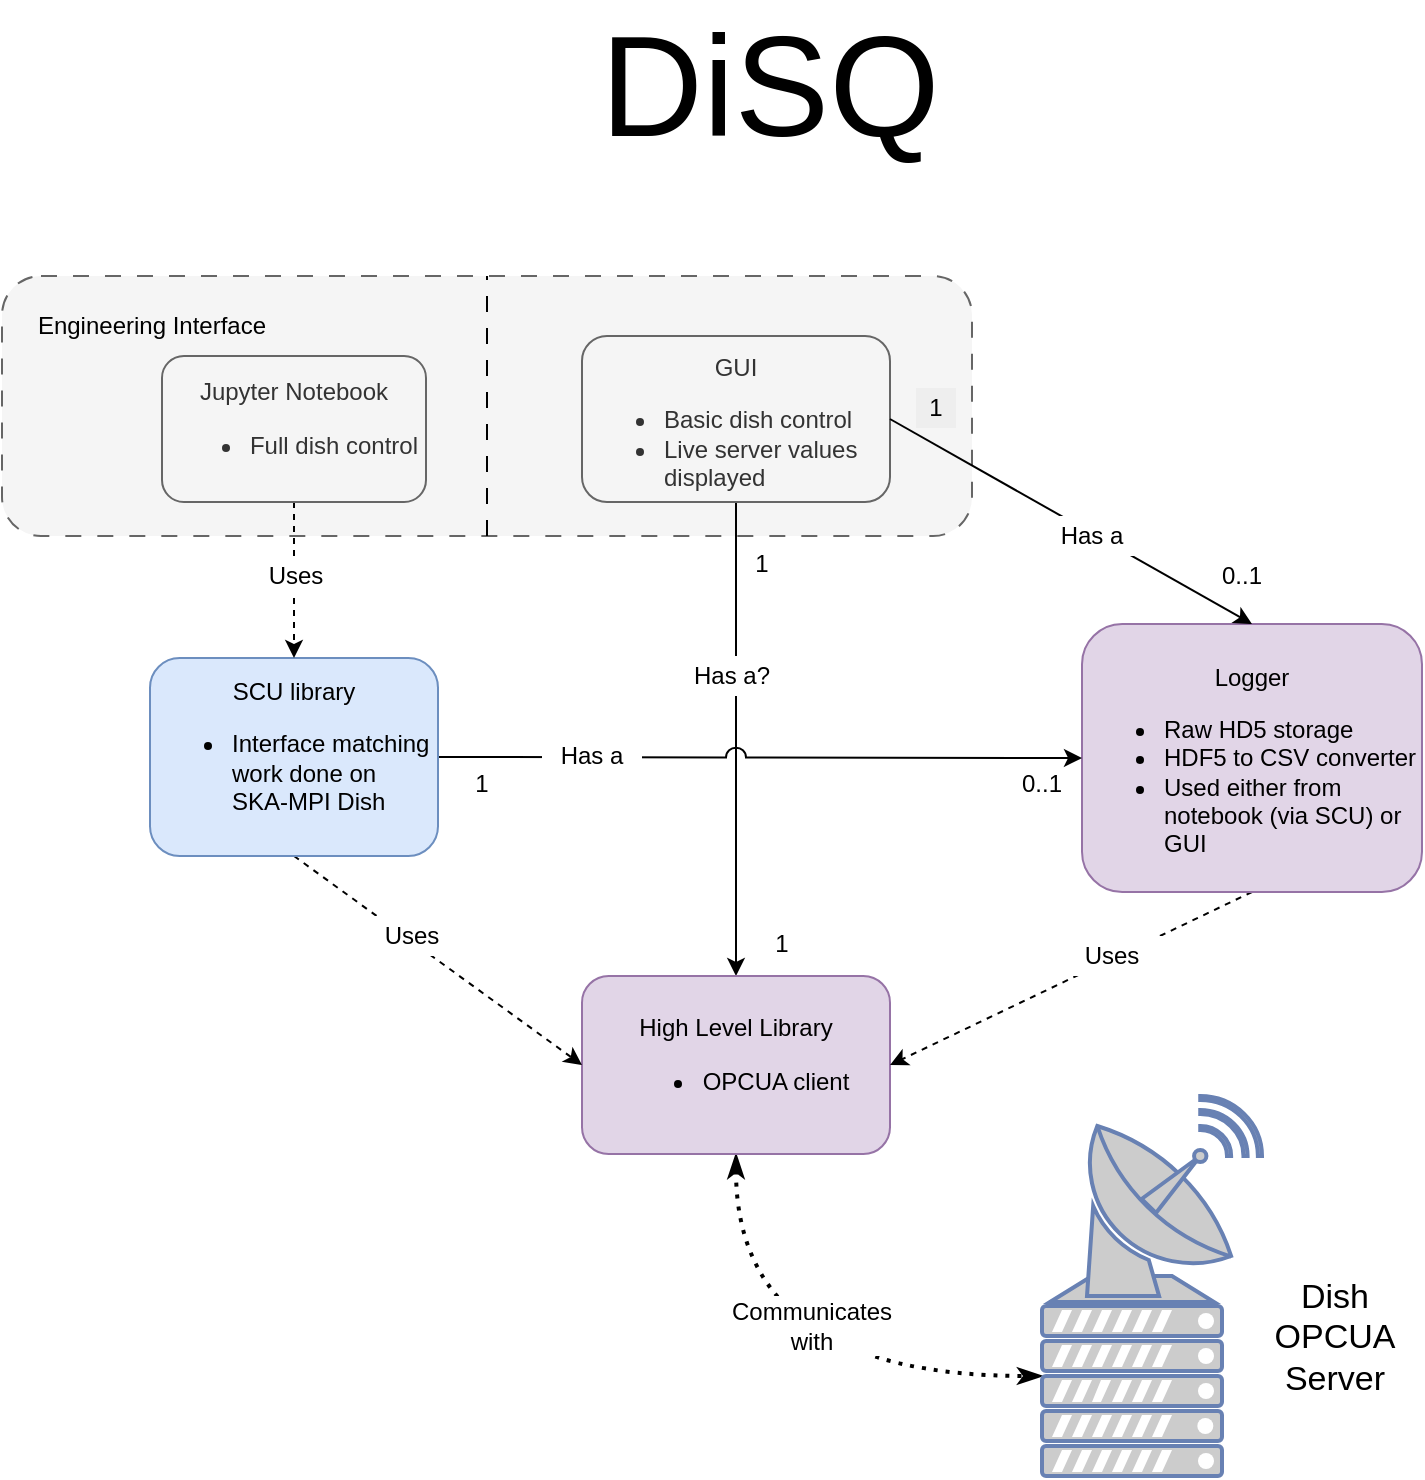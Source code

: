<mxfile>
    <diagram name="Page-1" id="Z8_rVarf6uZXu_Iodj0e">
        <mxGraphModel dx="814" dy="831" grid="1" gridSize="10" guides="1" tooltips="1" connect="1" arrows="1" fold="1" page="1" pageScale="1" pageWidth="827" pageHeight="1169" math="0" shadow="0">
            <root>
                <mxCell id="0"/>
                <mxCell id="1" parent="0"/>
                <mxCell id="rh6AaQn6CwKPCrESgCGR-1" value="" style="rounded=1;whiteSpace=wrap;html=1;fillColor=#f5f5f5;dashed=1;dashPattern=8 8;strokeColor=#666666;fontColor=#333333;" parent="1" vertex="1">
                    <mxGeometry x="30" y="150" width="485" height="130" as="geometry"/>
                </mxCell>
                <mxCell id="rh6AaQn6CwKPCrESgCGR-27" style="edgeStyle=orthogonalEdgeStyle;rounded=0;orthogonalLoop=1;jettySize=auto;html=1;exitX=0.5;exitY=1;exitDx=0;exitDy=0;entryX=0.5;entryY=0;entryDx=0;entryDy=0;endArrow=classic;endFill=1;" parent="1" source="rh6AaQn6CwKPCrESgCGR-2" target="rh6AaQn6CwKPCrESgCGR-4" edge="1">
                    <mxGeometry relative="1" as="geometry"/>
                </mxCell>
                <mxCell id="rh6AaQn6CwKPCrESgCGR-2" value="&lt;br&gt;GUI&lt;br&gt;&lt;ul&gt;&lt;li style=&quot;text-align: left;&quot;&gt;Basic dish control&lt;/li&gt;&lt;li style=&quot;text-align: left;&quot;&gt;Live server values displayed&lt;/li&gt;&lt;/ul&gt;" style="rounded=1;whiteSpace=wrap;html=1;fillColor=#f5f5f5;fontColor=#333333;strokeColor=#666666;" parent="1" vertex="1">
                    <mxGeometry x="320" y="180" width="154" height="83" as="geometry"/>
                </mxCell>
                <mxCell id="rh6AaQn6CwKPCrESgCGR-3" value="DiSQ" style="text;html=1;strokeColor=none;fillColor=none;align=center;verticalAlign=middle;whiteSpace=wrap;rounded=0;fontSize=71;" parent="1" vertex="1">
                    <mxGeometry x="329" y="20" width="170" height="70" as="geometry"/>
                </mxCell>
                <mxCell id="rh6AaQn6CwKPCrESgCGR-23" style="edgeStyle=orthogonalEdgeStyle;rounded=0;orthogonalLoop=1;jettySize=auto;html=1;exitX=0.5;exitY=1;exitDx=0;exitDy=0;entryX=0;entryY=0.5;entryDx=0;entryDy=0;entryPerimeter=0;curved=1;dashed=1;dashPattern=1 2;strokeWidth=2;startArrow=classicThin;startFill=1;endArrow=classicThin;endFill=1;" parent="1" source="rh6AaQn6CwKPCrESgCGR-4" target="rh6AaQn6CwKPCrESgCGR-20" edge="1">
                    <mxGeometry relative="1" as="geometry"/>
                </mxCell>
                <mxCell id="rh6AaQn6CwKPCrESgCGR-4" value="High Level Library&lt;br&gt;&lt;ul&gt;&lt;li style=&quot;text-align: left;&quot;&gt;OPCUA client&lt;/li&gt;&lt;/ul&gt;" style="rounded=1;whiteSpace=wrap;html=1;fillColor=#e1d5e7;strokeColor=#9673a6;align=center;" parent="1" vertex="1">
                    <mxGeometry x="320" y="500" width="154" height="89" as="geometry"/>
                </mxCell>
                <mxCell id="rh6AaQn6CwKPCrESgCGR-32" style="rounded=0;orthogonalLoop=1;jettySize=auto;html=1;exitX=0.5;exitY=1;exitDx=0;exitDy=0;entryX=1;entryY=0.5;entryDx=0;entryDy=0;dashed=1;" parent="1" source="rh6AaQn6CwKPCrESgCGR-5" target="rh6AaQn6CwKPCrESgCGR-4" edge="1">
                    <mxGeometry relative="1" as="geometry"/>
                </mxCell>
                <mxCell id="rh6AaQn6CwKPCrESgCGR-5" value="&lt;br&gt;Logger&lt;br&gt;&lt;ul&gt;&lt;li style=&quot;text-align: left;&quot;&gt;Raw HD5 storage&lt;/li&gt;&lt;li style=&quot;text-align: left;&quot;&gt;HDF5 to CSV converter&lt;/li&gt;&lt;li style=&quot;text-align: left;&quot;&gt;Used either from notebook (via SCU) or GUI&lt;/li&gt;&lt;/ul&gt;&lt;div style=&quot;text-align: left;&quot;&gt;&lt;/div&gt;" style="rounded=1;whiteSpace=wrap;html=1;fillColor=#e1d5e7;strokeColor=#9673a6;" parent="1" vertex="1">
                    <mxGeometry x="570" y="324" width="170" height="134" as="geometry"/>
                </mxCell>
                <mxCell id="rh6AaQn6CwKPCrESgCGR-26" style="edgeStyle=orthogonalEdgeStyle;rounded=0;orthogonalLoop=1;jettySize=auto;html=1;exitX=1;exitY=0.5;exitDx=0;exitDy=0;entryX=0;entryY=0.5;entryDx=0;entryDy=0;jumpStyle=arc;endArrow=classic;endFill=1;jumpSize=10;" parent="1" source="rh6AaQn6CwKPCrESgCGR-6" target="rh6AaQn6CwKPCrESgCGR-5" edge="1">
                    <mxGeometry relative="1" as="geometry"/>
                </mxCell>
                <mxCell id="rh6AaQn6CwKPCrESgCGR-31" style="rounded=0;orthogonalLoop=1;jettySize=auto;html=1;exitX=0.5;exitY=1;exitDx=0;exitDy=0;entryX=0;entryY=0.5;entryDx=0;entryDy=0;dashed=1;" parent="1" source="rh6AaQn6CwKPCrESgCGR-6" target="rh6AaQn6CwKPCrESgCGR-4" edge="1">
                    <mxGeometry relative="1" as="geometry"/>
                </mxCell>
                <mxCell id="rh6AaQn6CwKPCrESgCGR-6" value="SCU library&lt;br&gt;&lt;ul&gt;&lt;li style=&quot;text-align: left;&quot;&gt;Interface matching work done on SKA-MPI Dish&lt;/li&gt;&lt;/ul&gt;" style="rounded=1;whiteSpace=wrap;html=1;fillColor=#dae8fc;strokeColor=#6c8ebf;" parent="1" vertex="1">
                    <mxGeometry x="104" y="341" width="144" height="99" as="geometry"/>
                </mxCell>
                <mxCell id="rh6AaQn6CwKPCrESgCGR-29" style="edgeStyle=orthogonalEdgeStyle;rounded=0;orthogonalLoop=1;jettySize=auto;html=1;exitX=0.5;exitY=1;exitDx=0;exitDy=0;entryX=0.5;entryY=0;entryDx=0;entryDy=0;dashed=1;" parent="1" source="rh6AaQn6CwKPCrESgCGR-7" target="rh6AaQn6CwKPCrESgCGR-6" edge="1">
                    <mxGeometry relative="1" as="geometry"/>
                </mxCell>
                <mxCell id="rh6AaQn6CwKPCrESgCGR-7" value="Jupyter Notebook&lt;br&gt;&lt;ul&gt;&lt;li style=&quot;text-align: left;&quot;&gt;Full dish control&lt;/li&gt;&lt;/ul&gt;" style="rounded=1;whiteSpace=wrap;html=1;fillColor=#f5f5f5;fontColor=#333333;strokeColor=#666666;" parent="1" vertex="1">
                    <mxGeometry x="110" y="190" width="132" height="73" as="geometry"/>
                </mxCell>
                <mxCell id="rh6AaQn6CwKPCrESgCGR-10" value="" style="endArrow=none;html=1;rounded=0;entryX=1;entryY=0.5;entryDx=0;entryDy=0;exitX=0.5;exitY=0;exitDx=0;exitDy=0;endFill=0;startArrow=classic;startFill=1;" parent="1" source="rh6AaQn6CwKPCrESgCGR-5" target="rh6AaQn6CwKPCrESgCGR-2" edge="1">
                    <mxGeometry width="50" height="50" relative="1" as="geometry">
                        <mxPoint x="490" y="410" as="sourcePoint"/>
                        <mxPoint x="540" y="360" as="targetPoint"/>
                    </mxGeometry>
                </mxCell>
                <mxCell id="rh6AaQn6CwKPCrESgCGR-13" value="Engineering Interface" style="text;html=1;strokeColor=none;fillColor=none;align=center;verticalAlign=middle;whiteSpace=wrap;rounded=0;" parent="1" vertex="1">
                    <mxGeometry x="40" y="160" width="130" height="30" as="geometry"/>
                </mxCell>
                <mxCell id="rh6AaQn6CwKPCrESgCGR-14" value="Has a" style="text;html=1;strokeColor=none;fillColor=default;align=center;verticalAlign=middle;whiteSpace=wrap;rounded=0;" parent="1" vertex="1">
                    <mxGeometry x="550" y="270" width="50" height="20" as="geometry"/>
                </mxCell>
                <mxCell id="rh6AaQn6CwKPCrESgCGR-15" value="Has a?" style="text;html=1;strokeColor=none;fillColor=default;align=center;verticalAlign=middle;whiteSpace=wrap;rounded=0;" parent="1" vertex="1">
                    <mxGeometry x="370" y="340" width="50" height="20" as="geometry"/>
                </mxCell>
                <mxCell id="rh6AaQn6CwKPCrESgCGR-16" value="Uses" style="text;html=1;strokeColor=none;fillColor=default;align=center;verticalAlign=middle;whiteSpace=wrap;rounded=0;" parent="1" vertex="1">
                    <mxGeometry x="560" y="480" width="50" height="20" as="geometry"/>
                </mxCell>
                <mxCell id="rh6AaQn6CwKPCrESgCGR-17" value="Uses" style="text;html=1;strokeColor=none;fillColor=default;align=center;verticalAlign=middle;whiteSpace=wrap;rounded=0;" parent="1" vertex="1">
                    <mxGeometry x="210" y="470" width="50" height="20" as="geometry"/>
                </mxCell>
                <mxCell id="rh6AaQn6CwKPCrESgCGR-19" value="Uses" style="text;html=1;strokeColor=none;fillColor=default;align=center;verticalAlign=middle;whiteSpace=wrap;rounded=0;" parent="1" vertex="1">
                    <mxGeometry x="152" y="290" width="50" height="20" as="geometry"/>
                </mxCell>
                <mxCell id="rh6AaQn6CwKPCrESgCGR-20" value="" style="fontColor=#0066CC;verticalAlign=top;verticalLabelPosition=bottom;labelPosition=center;align=center;html=1;outlineConnect=0;fillColor=#CCCCCC;strokeColor=#6881B3;gradientColor=none;gradientDirection=north;strokeWidth=2;shape=mxgraph.networks.server;" parent="1" vertex="1">
                    <mxGeometry x="550" y="650" width="90" height="100" as="geometry"/>
                </mxCell>
                <mxCell id="rh6AaQn6CwKPCrESgCGR-21" value="" style="endArrow=none;dashed=1;html=1;rounded=0;dashPattern=8 8;entryX=0.5;entryY=0;entryDx=0;entryDy=0;exitX=0.5;exitY=1;exitDx=0;exitDy=0;" parent="1" source="rh6AaQn6CwKPCrESgCGR-1" target="rh6AaQn6CwKPCrESgCGR-1" edge="1">
                    <mxGeometry width="50" height="50" relative="1" as="geometry">
                        <mxPoint x="470" y="270" as="sourcePoint"/>
                        <mxPoint x="520" y="220" as="targetPoint"/>
                    </mxGeometry>
                </mxCell>
                <mxCell id="rh6AaQn6CwKPCrESgCGR-22" value="Dish OPCUA Server" style="text;html=1;strokeColor=none;fillColor=none;align=center;verticalAlign=middle;whiteSpace=wrap;rounded=0;fontSize=17;" parent="1" vertex="1">
                    <mxGeometry x="660" y="640" width="72.5" height="81" as="geometry"/>
                </mxCell>
                <mxCell id="rh6AaQn6CwKPCrESgCGR-24" value="" style="fontColor=#0066CC;verticalAlign=top;verticalLabelPosition=bottom;labelPosition=center;align=center;html=1;outlineConnect=0;fillColor=#CCCCCC;strokeColor=#6881B3;gradientColor=none;gradientDirection=north;strokeWidth=2;shape=mxgraph.networks.satellite_dish;" parent="1" vertex="1">
                    <mxGeometry x="570" y="560" width="90" height="100" as="geometry"/>
                </mxCell>
                <mxCell id="rh6AaQn6CwKPCrESgCGR-28" value="Has a" style="text;html=1;strokeColor=none;fillColor=default;align=center;verticalAlign=middle;whiteSpace=wrap;rounded=0;" parent="1" vertex="1">
                    <mxGeometry x="300" y="380" width="50" height="20" as="geometry"/>
                </mxCell>
                <mxCell id="rh6AaQn6CwKPCrESgCGR-33" value="Communicates with" style="text;html=1;strokeColor=none;fillColor=default;align=center;verticalAlign=middle;whiteSpace=wrap;rounded=0;" parent="1" vertex="1">
                    <mxGeometry x="400" y="660" width="70" height="30" as="geometry"/>
                </mxCell>
                <mxCell id="rh6AaQn6CwKPCrESgCGR-34" value="1" style="text;html=1;strokeColor=none;fillColor=default;align=center;verticalAlign=middle;whiteSpace=wrap;rounded=0;" parent="1" vertex="1">
                    <mxGeometry x="260" y="394" width="20" height="20" as="geometry"/>
                </mxCell>
                <mxCell id="rh6AaQn6CwKPCrESgCGR-35" value="1" style="text;html=1;strokeColor=none;fillColor=default;align=center;verticalAlign=middle;whiteSpace=wrap;rounded=0;" parent="1" vertex="1">
                    <mxGeometry x="400" y="284" width="20" height="20" as="geometry"/>
                </mxCell>
                <mxCell id="rh6AaQn6CwKPCrESgCGR-36" value="1" style="text;html=1;strokeColor=none;fillColor=#eeeeee;align=center;verticalAlign=middle;whiteSpace=wrap;rounded=0;" parent="1" vertex="1">
                    <mxGeometry x="487" y="206" width="20" height="20" as="geometry"/>
                </mxCell>
                <mxCell id="rh6AaQn6CwKPCrESgCGR-37" value="1" style="text;html=1;strokeColor=none;fillColor=default;align=center;verticalAlign=middle;whiteSpace=wrap;rounded=0;" parent="1" vertex="1">
                    <mxGeometry x="410" y="474" width="20" height="20" as="geometry"/>
                </mxCell>
                <mxCell id="rh6AaQn6CwKPCrESgCGR-38" value="0..1" style="text;html=1;strokeColor=none;fillColor=default;align=center;verticalAlign=middle;whiteSpace=wrap;rounded=0;" parent="1" vertex="1">
                    <mxGeometry x="540" y="394" width="20" height="20" as="geometry"/>
                </mxCell>
                <mxCell id="rh6AaQn6CwKPCrESgCGR-39" value="0..1" style="text;html=1;strokeColor=none;fillColor=default;align=center;verticalAlign=middle;whiteSpace=wrap;rounded=0;" parent="1" vertex="1">
                    <mxGeometry x="640" y="290" width="20" height="20" as="geometry"/>
                </mxCell>
            </root>
        </mxGraphModel>
    </diagram>
</mxfile>
